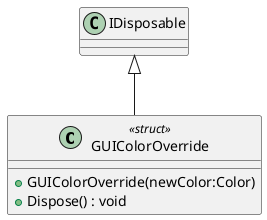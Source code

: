 @startuml
class GUIColorOverride <<struct>> {
    + GUIColorOverride(newColor:Color)
    + Dispose() : void
}
IDisposable <|-- GUIColorOverride
@enduml
